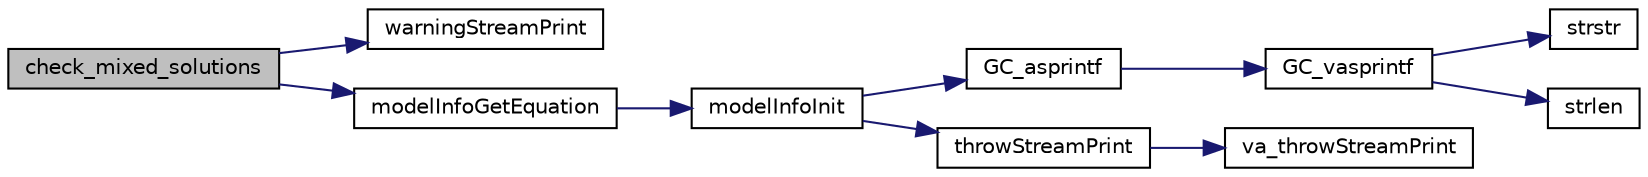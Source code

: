 digraph "check_mixed_solutions"
{
  edge [fontname="Helvetica",fontsize="10",labelfontname="Helvetica",labelfontsize="10"];
  node [fontname="Helvetica",fontsize="10",shape=record];
  rankdir="LR";
  Node0 [label="check_mixed_solutions",height=0.2,width=0.4,color="black", fillcolor="grey75", style="filled", fontcolor="black"];
  Node0 -> Node1 [color="midnightblue",fontsize="10",style="solid",fontname="Helvetica"];
  Node1 [label="warningStreamPrint",height=0.2,width=0.4,color="black", fillcolor="white", style="filled",URL="$d8/d3d/omc__error_8c.html#abe18b369e6a69395e9a328507f9548b9"];
  Node0 -> Node2 [color="midnightblue",fontsize="10",style="solid",fontname="Helvetica"];
  Node2 [label="modelInfoGetEquation",height=0.2,width=0.4,color="black", fillcolor="white", style="filled",URL="$dc/d9f/simulation__info__json_8c.html#a84093d2f8d6dd323d6b6646c61e1bcef"];
  Node2 -> Node3 [color="midnightblue",fontsize="10",style="solid",fontname="Helvetica"];
  Node3 [label="modelInfoInit",height=0.2,width=0.4,color="black", fillcolor="white", style="filled",URL="$dc/d9f/simulation__info__json_8c.html#ac04cac8e7013033ca04fc9f598b0ea30"];
  Node3 -> Node4 [color="midnightblue",fontsize="10",style="solid",fontname="Helvetica"];
  Node4 [label="GC_asprintf",height=0.2,width=0.4,color="black", fillcolor="white", style="filled",URL="$d9/d0a/modelica__string_8c.html#a993594d261a9237cec6f42e0f157f372"];
  Node4 -> Node5 [color="midnightblue",fontsize="10",style="solid",fontname="Helvetica"];
  Node5 [label="GC_vasprintf",height=0.2,width=0.4,color="black", fillcolor="white", style="filled",URL="$d9/d0a/modelica__string_8c.html#adf1deccce25bcbb90808de0fcefe2c08"];
  Node5 -> Node6 [color="midnightblue",fontsize="10",style="solid",fontname="Helvetica"];
  Node6 [label="strstr",height=0.2,width=0.4,color="black", fillcolor="white", style="filled",URL="$df/deb/3rd_party_2regex-0_812_2test_2test_8c.html#a1e5ffad39b65fa937afd3ee288ccf877"];
  Node5 -> Node7 [color="midnightblue",fontsize="10",style="solid",fontname="Helvetica"];
  Node7 [label="strlen",height=0.2,width=0.4,color="black", fillcolor="white", style="filled",URL="$d7/d57/iregex_8c.html#a492442620ce65db20fe7297b43cbca65"];
  Node3 -> Node8 [color="midnightblue",fontsize="10",style="solid",fontname="Helvetica"];
  Node8 [label="throwStreamPrint",height=0.2,width=0.4,color="black", fillcolor="white", style="filled",URL="$d8/d3d/omc__error_8c.html#ace3549ed53d1ce9f60bcdfe2f941a592"];
  Node8 -> Node9 [color="midnightblue",fontsize="10",style="solid",fontname="Helvetica"];
  Node9 [label="va_throwStreamPrint",height=0.2,width=0.4,color="black", fillcolor="white", style="filled",URL="$d8/d3d/omc__error_8c.html#aa11774b25878a13bb0b79660763b3ca4"];
}
